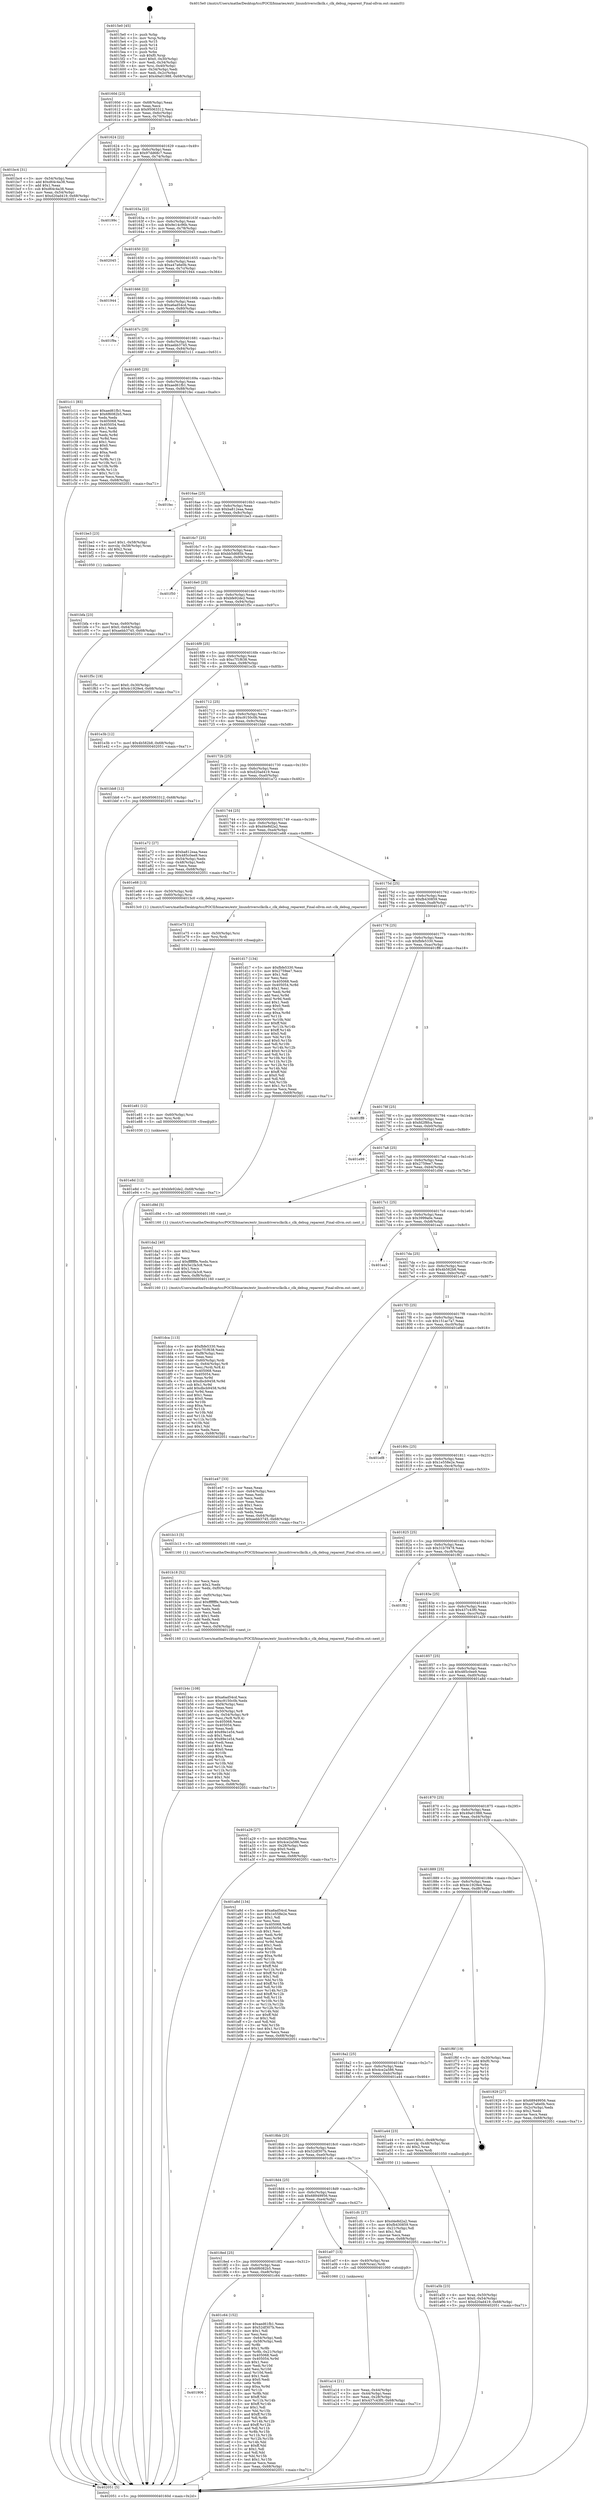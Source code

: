digraph "0x4015e0" {
  label = "0x4015e0 (/mnt/c/Users/mathe/Desktop/tcc/POCII/binaries/extr_linuxdriversclkclk.c_clk_debug_reparent_Final-ollvm.out::main(0))"
  labelloc = "t"
  node[shape=record]

  Entry [label="",width=0.3,height=0.3,shape=circle,fillcolor=black,style=filled]
  "0x40160d" [label="{
     0x40160d [23]\l
     | [instrs]\l
     &nbsp;&nbsp;0x40160d \<+3\>: mov -0x68(%rbp),%eax\l
     &nbsp;&nbsp;0x401610 \<+2\>: mov %eax,%ecx\l
     &nbsp;&nbsp;0x401612 \<+6\>: sub $0x95063312,%ecx\l
     &nbsp;&nbsp;0x401618 \<+3\>: mov %eax,-0x6c(%rbp)\l
     &nbsp;&nbsp;0x40161b \<+3\>: mov %ecx,-0x70(%rbp)\l
     &nbsp;&nbsp;0x40161e \<+6\>: je 0000000000401bc4 \<main+0x5e4\>\l
  }"]
  "0x401bc4" [label="{
     0x401bc4 [31]\l
     | [instrs]\l
     &nbsp;&nbsp;0x401bc4 \<+3\>: mov -0x54(%rbp),%eax\l
     &nbsp;&nbsp;0x401bc7 \<+5\>: add $0xd64c4a38,%eax\l
     &nbsp;&nbsp;0x401bcc \<+3\>: add $0x1,%eax\l
     &nbsp;&nbsp;0x401bcf \<+5\>: sub $0xd64c4a38,%eax\l
     &nbsp;&nbsp;0x401bd4 \<+3\>: mov %eax,-0x54(%rbp)\l
     &nbsp;&nbsp;0x401bd7 \<+7\>: movl $0xd20ad419,-0x68(%rbp)\l
     &nbsp;&nbsp;0x401bde \<+5\>: jmp 0000000000402051 \<main+0xa71\>\l
  }"]
  "0x401624" [label="{
     0x401624 [22]\l
     | [instrs]\l
     &nbsp;&nbsp;0x401624 \<+5\>: jmp 0000000000401629 \<main+0x49\>\l
     &nbsp;&nbsp;0x401629 \<+3\>: mov -0x6c(%rbp),%eax\l
     &nbsp;&nbsp;0x40162c \<+5\>: sub $0x97dd68c7,%eax\l
     &nbsp;&nbsp;0x401631 \<+3\>: mov %eax,-0x74(%rbp)\l
     &nbsp;&nbsp;0x401634 \<+6\>: je 000000000040199c \<main+0x3bc\>\l
  }"]
  Exit [label="",width=0.3,height=0.3,shape=circle,fillcolor=black,style=filled,peripheries=2]
  "0x40199c" [label="{
     0x40199c\l
  }", style=dashed]
  "0x40163a" [label="{
     0x40163a [22]\l
     | [instrs]\l
     &nbsp;&nbsp;0x40163a \<+5\>: jmp 000000000040163f \<main+0x5f\>\l
     &nbsp;&nbsp;0x40163f \<+3\>: mov -0x6c(%rbp),%eax\l
     &nbsp;&nbsp;0x401642 \<+5\>: sub $0x9e14c96b,%eax\l
     &nbsp;&nbsp;0x401647 \<+3\>: mov %eax,-0x78(%rbp)\l
     &nbsp;&nbsp;0x40164a \<+6\>: je 0000000000402045 \<main+0xa65\>\l
  }"]
  "0x401e8d" [label="{
     0x401e8d [12]\l
     | [instrs]\l
     &nbsp;&nbsp;0x401e8d \<+7\>: movl $0xbfe92de2,-0x68(%rbp)\l
     &nbsp;&nbsp;0x401e94 \<+5\>: jmp 0000000000402051 \<main+0xa71\>\l
  }"]
  "0x402045" [label="{
     0x402045\l
  }", style=dashed]
  "0x401650" [label="{
     0x401650 [22]\l
     | [instrs]\l
     &nbsp;&nbsp;0x401650 \<+5\>: jmp 0000000000401655 \<main+0x75\>\l
     &nbsp;&nbsp;0x401655 \<+3\>: mov -0x6c(%rbp),%eax\l
     &nbsp;&nbsp;0x401658 \<+5\>: sub $0xa47a6e0b,%eax\l
     &nbsp;&nbsp;0x40165d \<+3\>: mov %eax,-0x7c(%rbp)\l
     &nbsp;&nbsp;0x401660 \<+6\>: je 0000000000401944 \<main+0x364\>\l
  }"]
  "0x401e81" [label="{
     0x401e81 [12]\l
     | [instrs]\l
     &nbsp;&nbsp;0x401e81 \<+4\>: mov -0x60(%rbp),%rsi\l
     &nbsp;&nbsp;0x401e85 \<+3\>: mov %rsi,%rdi\l
     &nbsp;&nbsp;0x401e88 \<+5\>: call 0000000000401030 \<free@plt\>\l
     | [calls]\l
     &nbsp;&nbsp;0x401030 \{1\} (unknown)\l
  }"]
  "0x401944" [label="{
     0x401944\l
  }", style=dashed]
  "0x401666" [label="{
     0x401666 [22]\l
     | [instrs]\l
     &nbsp;&nbsp;0x401666 \<+5\>: jmp 000000000040166b \<main+0x8b\>\l
     &nbsp;&nbsp;0x40166b \<+3\>: mov -0x6c(%rbp),%eax\l
     &nbsp;&nbsp;0x40166e \<+5\>: sub $0xa6ad54cd,%eax\l
     &nbsp;&nbsp;0x401673 \<+3\>: mov %eax,-0x80(%rbp)\l
     &nbsp;&nbsp;0x401676 \<+6\>: je 0000000000401f9a \<main+0x9ba\>\l
  }"]
  "0x401e75" [label="{
     0x401e75 [12]\l
     | [instrs]\l
     &nbsp;&nbsp;0x401e75 \<+4\>: mov -0x50(%rbp),%rsi\l
     &nbsp;&nbsp;0x401e79 \<+3\>: mov %rsi,%rdi\l
     &nbsp;&nbsp;0x401e7c \<+5\>: call 0000000000401030 \<free@plt\>\l
     | [calls]\l
     &nbsp;&nbsp;0x401030 \{1\} (unknown)\l
  }"]
  "0x401f9a" [label="{
     0x401f9a\l
  }", style=dashed]
  "0x40167c" [label="{
     0x40167c [25]\l
     | [instrs]\l
     &nbsp;&nbsp;0x40167c \<+5\>: jmp 0000000000401681 \<main+0xa1\>\l
     &nbsp;&nbsp;0x401681 \<+3\>: mov -0x6c(%rbp),%eax\l
     &nbsp;&nbsp;0x401684 \<+5\>: sub $0xaebb3745,%eax\l
     &nbsp;&nbsp;0x401689 \<+6\>: mov %eax,-0x84(%rbp)\l
     &nbsp;&nbsp;0x40168f \<+6\>: je 0000000000401c11 \<main+0x631\>\l
  }"]
  "0x401dca" [label="{
     0x401dca [113]\l
     | [instrs]\l
     &nbsp;&nbsp;0x401dca \<+5\>: mov $0xfbfe5330,%ecx\l
     &nbsp;&nbsp;0x401dcf \<+5\>: mov $0xc7f1f638,%edx\l
     &nbsp;&nbsp;0x401dd4 \<+6\>: mov -0xf8(%rbp),%esi\l
     &nbsp;&nbsp;0x401dda \<+3\>: imul %eax,%esi\l
     &nbsp;&nbsp;0x401ddd \<+4\>: mov -0x60(%rbp),%rdi\l
     &nbsp;&nbsp;0x401de1 \<+4\>: movslq -0x64(%rbp),%r8\l
     &nbsp;&nbsp;0x401de5 \<+4\>: mov %esi,(%rdi,%r8,4)\l
     &nbsp;&nbsp;0x401de9 \<+7\>: mov 0x405068,%eax\l
     &nbsp;&nbsp;0x401df0 \<+7\>: mov 0x405054,%esi\l
     &nbsp;&nbsp;0x401df7 \<+3\>: mov %eax,%r9d\l
     &nbsp;&nbsp;0x401dfa \<+7\>: sub $0xdbcb9458,%r9d\l
     &nbsp;&nbsp;0x401e01 \<+4\>: sub $0x1,%r9d\l
     &nbsp;&nbsp;0x401e05 \<+7\>: add $0xdbcb9458,%r9d\l
     &nbsp;&nbsp;0x401e0c \<+4\>: imul %r9d,%eax\l
     &nbsp;&nbsp;0x401e10 \<+3\>: and $0x1,%eax\l
     &nbsp;&nbsp;0x401e13 \<+3\>: cmp $0x0,%eax\l
     &nbsp;&nbsp;0x401e16 \<+4\>: sete %r10b\l
     &nbsp;&nbsp;0x401e1a \<+3\>: cmp $0xa,%esi\l
     &nbsp;&nbsp;0x401e1d \<+4\>: setl %r11b\l
     &nbsp;&nbsp;0x401e21 \<+3\>: mov %r10b,%bl\l
     &nbsp;&nbsp;0x401e24 \<+3\>: and %r11b,%bl\l
     &nbsp;&nbsp;0x401e27 \<+3\>: xor %r11b,%r10b\l
     &nbsp;&nbsp;0x401e2a \<+3\>: or %r10b,%bl\l
     &nbsp;&nbsp;0x401e2d \<+3\>: test $0x1,%bl\l
     &nbsp;&nbsp;0x401e30 \<+3\>: cmovne %edx,%ecx\l
     &nbsp;&nbsp;0x401e33 \<+3\>: mov %ecx,-0x68(%rbp)\l
     &nbsp;&nbsp;0x401e36 \<+5\>: jmp 0000000000402051 \<main+0xa71\>\l
  }"]
  "0x401c11" [label="{
     0x401c11 [83]\l
     | [instrs]\l
     &nbsp;&nbsp;0x401c11 \<+5\>: mov $0xaed61fb1,%eax\l
     &nbsp;&nbsp;0x401c16 \<+5\>: mov $0x6f6082b5,%ecx\l
     &nbsp;&nbsp;0x401c1b \<+2\>: xor %edx,%edx\l
     &nbsp;&nbsp;0x401c1d \<+7\>: mov 0x405068,%esi\l
     &nbsp;&nbsp;0x401c24 \<+7\>: mov 0x405054,%edi\l
     &nbsp;&nbsp;0x401c2b \<+3\>: sub $0x1,%edx\l
     &nbsp;&nbsp;0x401c2e \<+3\>: mov %esi,%r8d\l
     &nbsp;&nbsp;0x401c31 \<+3\>: add %edx,%r8d\l
     &nbsp;&nbsp;0x401c34 \<+4\>: imul %r8d,%esi\l
     &nbsp;&nbsp;0x401c38 \<+3\>: and $0x1,%esi\l
     &nbsp;&nbsp;0x401c3b \<+3\>: cmp $0x0,%esi\l
     &nbsp;&nbsp;0x401c3e \<+4\>: sete %r9b\l
     &nbsp;&nbsp;0x401c42 \<+3\>: cmp $0xa,%edi\l
     &nbsp;&nbsp;0x401c45 \<+4\>: setl %r10b\l
     &nbsp;&nbsp;0x401c49 \<+3\>: mov %r9b,%r11b\l
     &nbsp;&nbsp;0x401c4c \<+3\>: and %r10b,%r11b\l
     &nbsp;&nbsp;0x401c4f \<+3\>: xor %r10b,%r9b\l
     &nbsp;&nbsp;0x401c52 \<+3\>: or %r9b,%r11b\l
     &nbsp;&nbsp;0x401c55 \<+4\>: test $0x1,%r11b\l
     &nbsp;&nbsp;0x401c59 \<+3\>: cmovne %ecx,%eax\l
     &nbsp;&nbsp;0x401c5c \<+3\>: mov %eax,-0x68(%rbp)\l
     &nbsp;&nbsp;0x401c5f \<+5\>: jmp 0000000000402051 \<main+0xa71\>\l
  }"]
  "0x401695" [label="{
     0x401695 [25]\l
     | [instrs]\l
     &nbsp;&nbsp;0x401695 \<+5\>: jmp 000000000040169a \<main+0xba\>\l
     &nbsp;&nbsp;0x40169a \<+3\>: mov -0x6c(%rbp),%eax\l
     &nbsp;&nbsp;0x40169d \<+5\>: sub $0xaed61fb1,%eax\l
     &nbsp;&nbsp;0x4016a2 \<+6\>: mov %eax,-0x88(%rbp)\l
     &nbsp;&nbsp;0x4016a8 \<+6\>: je 0000000000401fec \<main+0xa0c\>\l
  }"]
  "0x401da2" [label="{
     0x401da2 [40]\l
     | [instrs]\l
     &nbsp;&nbsp;0x401da2 \<+5\>: mov $0x2,%ecx\l
     &nbsp;&nbsp;0x401da7 \<+1\>: cltd\l
     &nbsp;&nbsp;0x401da8 \<+2\>: idiv %ecx\l
     &nbsp;&nbsp;0x401daa \<+6\>: imul $0xfffffffe,%edx,%ecx\l
     &nbsp;&nbsp;0x401db0 \<+6\>: add $0x5e1fa3c8,%ecx\l
     &nbsp;&nbsp;0x401db6 \<+3\>: add $0x1,%ecx\l
     &nbsp;&nbsp;0x401db9 \<+6\>: sub $0x5e1fa3c8,%ecx\l
     &nbsp;&nbsp;0x401dbf \<+6\>: mov %ecx,-0xf8(%rbp)\l
     &nbsp;&nbsp;0x401dc5 \<+5\>: call 0000000000401160 \<next_i\>\l
     | [calls]\l
     &nbsp;&nbsp;0x401160 \{1\} (/mnt/c/Users/mathe/Desktop/tcc/POCII/binaries/extr_linuxdriversclkclk.c_clk_debug_reparent_Final-ollvm.out::next_i)\l
  }"]
  "0x401fec" [label="{
     0x401fec\l
  }", style=dashed]
  "0x4016ae" [label="{
     0x4016ae [25]\l
     | [instrs]\l
     &nbsp;&nbsp;0x4016ae \<+5\>: jmp 00000000004016b3 \<main+0xd3\>\l
     &nbsp;&nbsp;0x4016b3 \<+3\>: mov -0x6c(%rbp),%eax\l
     &nbsp;&nbsp;0x4016b6 \<+5\>: sub $0xba812eaa,%eax\l
     &nbsp;&nbsp;0x4016bb \<+6\>: mov %eax,-0x8c(%rbp)\l
     &nbsp;&nbsp;0x4016c1 \<+6\>: je 0000000000401be3 \<main+0x603\>\l
  }"]
  "0x401906" [label="{
     0x401906\l
  }", style=dashed]
  "0x401be3" [label="{
     0x401be3 [23]\l
     | [instrs]\l
     &nbsp;&nbsp;0x401be3 \<+7\>: movl $0x1,-0x58(%rbp)\l
     &nbsp;&nbsp;0x401bea \<+4\>: movslq -0x58(%rbp),%rax\l
     &nbsp;&nbsp;0x401bee \<+4\>: shl $0x2,%rax\l
     &nbsp;&nbsp;0x401bf2 \<+3\>: mov %rax,%rdi\l
     &nbsp;&nbsp;0x401bf5 \<+5\>: call 0000000000401050 \<malloc@plt\>\l
     | [calls]\l
     &nbsp;&nbsp;0x401050 \{1\} (unknown)\l
  }"]
  "0x4016c7" [label="{
     0x4016c7 [25]\l
     | [instrs]\l
     &nbsp;&nbsp;0x4016c7 \<+5\>: jmp 00000000004016cc \<main+0xec\>\l
     &nbsp;&nbsp;0x4016cc \<+3\>: mov -0x6c(%rbp),%eax\l
     &nbsp;&nbsp;0x4016cf \<+5\>: sub $0xbb5d685b,%eax\l
     &nbsp;&nbsp;0x4016d4 \<+6\>: mov %eax,-0x90(%rbp)\l
     &nbsp;&nbsp;0x4016da \<+6\>: je 0000000000401f50 \<main+0x970\>\l
  }"]
  "0x401c64" [label="{
     0x401c64 [152]\l
     | [instrs]\l
     &nbsp;&nbsp;0x401c64 \<+5\>: mov $0xaed61fb1,%eax\l
     &nbsp;&nbsp;0x401c69 \<+5\>: mov $0x52df307b,%ecx\l
     &nbsp;&nbsp;0x401c6e \<+2\>: mov $0x1,%dl\l
     &nbsp;&nbsp;0x401c70 \<+2\>: xor %esi,%esi\l
     &nbsp;&nbsp;0x401c72 \<+3\>: mov -0x64(%rbp),%edi\l
     &nbsp;&nbsp;0x401c75 \<+3\>: cmp -0x58(%rbp),%edi\l
     &nbsp;&nbsp;0x401c78 \<+4\>: setl %r8b\l
     &nbsp;&nbsp;0x401c7c \<+4\>: and $0x1,%r8b\l
     &nbsp;&nbsp;0x401c80 \<+4\>: mov %r8b,-0x21(%rbp)\l
     &nbsp;&nbsp;0x401c84 \<+7\>: mov 0x405068,%edi\l
     &nbsp;&nbsp;0x401c8b \<+8\>: mov 0x405054,%r9d\l
     &nbsp;&nbsp;0x401c93 \<+3\>: sub $0x1,%esi\l
     &nbsp;&nbsp;0x401c96 \<+3\>: mov %edi,%r10d\l
     &nbsp;&nbsp;0x401c99 \<+3\>: add %esi,%r10d\l
     &nbsp;&nbsp;0x401c9c \<+4\>: imul %r10d,%edi\l
     &nbsp;&nbsp;0x401ca0 \<+3\>: and $0x1,%edi\l
     &nbsp;&nbsp;0x401ca3 \<+3\>: cmp $0x0,%edi\l
     &nbsp;&nbsp;0x401ca6 \<+4\>: sete %r8b\l
     &nbsp;&nbsp;0x401caa \<+4\>: cmp $0xa,%r9d\l
     &nbsp;&nbsp;0x401cae \<+4\>: setl %r11b\l
     &nbsp;&nbsp;0x401cb2 \<+3\>: mov %r8b,%bl\l
     &nbsp;&nbsp;0x401cb5 \<+3\>: xor $0xff,%bl\l
     &nbsp;&nbsp;0x401cb8 \<+3\>: mov %r11b,%r14b\l
     &nbsp;&nbsp;0x401cbb \<+4\>: xor $0xff,%r14b\l
     &nbsp;&nbsp;0x401cbf \<+3\>: xor $0x1,%dl\l
     &nbsp;&nbsp;0x401cc2 \<+3\>: mov %bl,%r15b\l
     &nbsp;&nbsp;0x401cc5 \<+4\>: and $0xff,%r15b\l
     &nbsp;&nbsp;0x401cc9 \<+3\>: and %dl,%r8b\l
     &nbsp;&nbsp;0x401ccc \<+3\>: mov %r14b,%r12b\l
     &nbsp;&nbsp;0x401ccf \<+4\>: and $0xff,%r12b\l
     &nbsp;&nbsp;0x401cd3 \<+3\>: and %dl,%r11b\l
     &nbsp;&nbsp;0x401cd6 \<+3\>: or %r8b,%r15b\l
     &nbsp;&nbsp;0x401cd9 \<+3\>: or %r11b,%r12b\l
     &nbsp;&nbsp;0x401cdc \<+3\>: xor %r12b,%r15b\l
     &nbsp;&nbsp;0x401cdf \<+3\>: or %r14b,%bl\l
     &nbsp;&nbsp;0x401ce2 \<+3\>: xor $0xff,%bl\l
     &nbsp;&nbsp;0x401ce5 \<+3\>: or $0x1,%dl\l
     &nbsp;&nbsp;0x401ce8 \<+2\>: and %dl,%bl\l
     &nbsp;&nbsp;0x401cea \<+3\>: or %bl,%r15b\l
     &nbsp;&nbsp;0x401ced \<+4\>: test $0x1,%r15b\l
     &nbsp;&nbsp;0x401cf1 \<+3\>: cmovne %ecx,%eax\l
     &nbsp;&nbsp;0x401cf4 \<+3\>: mov %eax,-0x68(%rbp)\l
     &nbsp;&nbsp;0x401cf7 \<+5\>: jmp 0000000000402051 \<main+0xa71\>\l
  }"]
  "0x401f50" [label="{
     0x401f50\l
  }", style=dashed]
  "0x4016e0" [label="{
     0x4016e0 [25]\l
     | [instrs]\l
     &nbsp;&nbsp;0x4016e0 \<+5\>: jmp 00000000004016e5 \<main+0x105\>\l
     &nbsp;&nbsp;0x4016e5 \<+3\>: mov -0x6c(%rbp),%eax\l
     &nbsp;&nbsp;0x4016e8 \<+5\>: sub $0xbfe92de2,%eax\l
     &nbsp;&nbsp;0x4016ed \<+6\>: mov %eax,-0x94(%rbp)\l
     &nbsp;&nbsp;0x4016f3 \<+6\>: je 0000000000401f5c \<main+0x97c\>\l
  }"]
  "0x401bfa" [label="{
     0x401bfa [23]\l
     | [instrs]\l
     &nbsp;&nbsp;0x401bfa \<+4\>: mov %rax,-0x60(%rbp)\l
     &nbsp;&nbsp;0x401bfe \<+7\>: movl $0x0,-0x64(%rbp)\l
     &nbsp;&nbsp;0x401c05 \<+7\>: movl $0xaebb3745,-0x68(%rbp)\l
     &nbsp;&nbsp;0x401c0c \<+5\>: jmp 0000000000402051 \<main+0xa71\>\l
  }"]
  "0x401f5c" [label="{
     0x401f5c [19]\l
     | [instrs]\l
     &nbsp;&nbsp;0x401f5c \<+7\>: movl $0x0,-0x30(%rbp)\l
     &nbsp;&nbsp;0x401f63 \<+7\>: movl $0x4c1929e4,-0x68(%rbp)\l
     &nbsp;&nbsp;0x401f6a \<+5\>: jmp 0000000000402051 \<main+0xa71\>\l
  }"]
  "0x4016f9" [label="{
     0x4016f9 [25]\l
     | [instrs]\l
     &nbsp;&nbsp;0x4016f9 \<+5\>: jmp 00000000004016fe \<main+0x11e\>\l
     &nbsp;&nbsp;0x4016fe \<+3\>: mov -0x6c(%rbp),%eax\l
     &nbsp;&nbsp;0x401701 \<+5\>: sub $0xc7f1f638,%eax\l
     &nbsp;&nbsp;0x401706 \<+6\>: mov %eax,-0x98(%rbp)\l
     &nbsp;&nbsp;0x40170c \<+6\>: je 0000000000401e3b \<main+0x85b\>\l
  }"]
  "0x401b4c" [label="{
     0x401b4c [108]\l
     | [instrs]\l
     &nbsp;&nbsp;0x401b4c \<+5\>: mov $0xa6ad54cd,%ecx\l
     &nbsp;&nbsp;0x401b51 \<+5\>: mov $0xc9150c0b,%edx\l
     &nbsp;&nbsp;0x401b56 \<+6\>: mov -0xf4(%rbp),%esi\l
     &nbsp;&nbsp;0x401b5c \<+3\>: imul %eax,%esi\l
     &nbsp;&nbsp;0x401b5f \<+4\>: mov -0x50(%rbp),%r8\l
     &nbsp;&nbsp;0x401b63 \<+4\>: movslq -0x54(%rbp),%r9\l
     &nbsp;&nbsp;0x401b67 \<+4\>: mov %esi,(%r8,%r9,4)\l
     &nbsp;&nbsp;0x401b6b \<+7\>: mov 0x405068,%eax\l
     &nbsp;&nbsp;0x401b72 \<+7\>: mov 0x405054,%esi\l
     &nbsp;&nbsp;0x401b79 \<+2\>: mov %eax,%edi\l
     &nbsp;&nbsp;0x401b7b \<+6\>: add $0x89e1e54,%edi\l
     &nbsp;&nbsp;0x401b81 \<+3\>: sub $0x1,%edi\l
     &nbsp;&nbsp;0x401b84 \<+6\>: sub $0x89e1e54,%edi\l
     &nbsp;&nbsp;0x401b8a \<+3\>: imul %edi,%eax\l
     &nbsp;&nbsp;0x401b8d \<+3\>: and $0x1,%eax\l
     &nbsp;&nbsp;0x401b90 \<+3\>: cmp $0x0,%eax\l
     &nbsp;&nbsp;0x401b93 \<+4\>: sete %r10b\l
     &nbsp;&nbsp;0x401b97 \<+3\>: cmp $0xa,%esi\l
     &nbsp;&nbsp;0x401b9a \<+4\>: setl %r11b\l
     &nbsp;&nbsp;0x401b9e \<+3\>: mov %r10b,%bl\l
     &nbsp;&nbsp;0x401ba1 \<+3\>: and %r11b,%bl\l
     &nbsp;&nbsp;0x401ba4 \<+3\>: xor %r11b,%r10b\l
     &nbsp;&nbsp;0x401ba7 \<+3\>: or %r10b,%bl\l
     &nbsp;&nbsp;0x401baa \<+3\>: test $0x1,%bl\l
     &nbsp;&nbsp;0x401bad \<+3\>: cmovne %edx,%ecx\l
     &nbsp;&nbsp;0x401bb0 \<+3\>: mov %ecx,-0x68(%rbp)\l
     &nbsp;&nbsp;0x401bb3 \<+5\>: jmp 0000000000402051 \<main+0xa71\>\l
  }"]
  "0x401e3b" [label="{
     0x401e3b [12]\l
     | [instrs]\l
     &nbsp;&nbsp;0x401e3b \<+7\>: movl $0x4b582b8,-0x68(%rbp)\l
     &nbsp;&nbsp;0x401e42 \<+5\>: jmp 0000000000402051 \<main+0xa71\>\l
  }"]
  "0x401712" [label="{
     0x401712 [25]\l
     | [instrs]\l
     &nbsp;&nbsp;0x401712 \<+5\>: jmp 0000000000401717 \<main+0x137\>\l
     &nbsp;&nbsp;0x401717 \<+3\>: mov -0x6c(%rbp),%eax\l
     &nbsp;&nbsp;0x40171a \<+5\>: sub $0xc9150c0b,%eax\l
     &nbsp;&nbsp;0x40171f \<+6\>: mov %eax,-0x9c(%rbp)\l
     &nbsp;&nbsp;0x401725 \<+6\>: je 0000000000401bb8 \<main+0x5d8\>\l
  }"]
  "0x401b18" [label="{
     0x401b18 [52]\l
     | [instrs]\l
     &nbsp;&nbsp;0x401b18 \<+2\>: xor %ecx,%ecx\l
     &nbsp;&nbsp;0x401b1a \<+5\>: mov $0x2,%edx\l
     &nbsp;&nbsp;0x401b1f \<+6\>: mov %edx,-0xf0(%rbp)\l
     &nbsp;&nbsp;0x401b25 \<+1\>: cltd\l
     &nbsp;&nbsp;0x401b26 \<+6\>: mov -0xf0(%rbp),%esi\l
     &nbsp;&nbsp;0x401b2c \<+2\>: idiv %esi\l
     &nbsp;&nbsp;0x401b2e \<+6\>: imul $0xfffffffe,%edx,%edx\l
     &nbsp;&nbsp;0x401b34 \<+2\>: mov %ecx,%edi\l
     &nbsp;&nbsp;0x401b36 \<+2\>: sub %edx,%edi\l
     &nbsp;&nbsp;0x401b38 \<+2\>: mov %ecx,%edx\l
     &nbsp;&nbsp;0x401b3a \<+3\>: sub $0x1,%edx\l
     &nbsp;&nbsp;0x401b3d \<+2\>: add %edx,%edi\l
     &nbsp;&nbsp;0x401b3f \<+2\>: sub %edi,%ecx\l
     &nbsp;&nbsp;0x401b41 \<+6\>: mov %ecx,-0xf4(%rbp)\l
     &nbsp;&nbsp;0x401b47 \<+5\>: call 0000000000401160 \<next_i\>\l
     | [calls]\l
     &nbsp;&nbsp;0x401160 \{1\} (/mnt/c/Users/mathe/Desktop/tcc/POCII/binaries/extr_linuxdriversclkclk.c_clk_debug_reparent_Final-ollvm.out::next_i)\l
  }"]
  "0x401bb8" [label="{
     0x401bb8 [12]\l
     | [instrs]\l
     &nbsp;&nbsp;0x401bb8 \<+7\>: movl $0x95063312,-0x68(%rbp)\l
     &nbsp;&nbsp;0x401bbf \<+5\>: jmp 0000000000402051 \<main+0xa71\>\l
  }"]
  "0x40172b" [label="{
     0x40172b [25]\l
     | [instrs]\l
     &nbsp;&nbsp;0x40172b \<+5\>: jmp 0000000000401730 \<main+0x150\>\l
     &nbsp;&nbsp;0x401730 \<+3\>: mov -0x6c(%rbp),%eax\l
     &nbsp;&nbsp;0x401733 \<+5\>: sub $0xd20ad419,%eax\l
     &nbsp;&nbsp;0x401738 \<+6\>: mov %eax,-0xa0(%rbp)\l
     &nbsp;&nbsp;0x40173e \<+6\>: je 0000000000401a72 \<main+0x492\>\l
  }"]
  "0x401a5b" [label="{
     0x401a5b [23]\l
     | [instrs]\l
     &nbsp;&nbsp;0x401a5b \<+4\>: mov %rax,-0x50(%rbp)\l
     &nbsp;&nbsp;0x401a5f \<+7\>: movl $0x0,-0x54(%rbp)\l
     &nbsp;&nbsp;0x401a66 \<+7\>: movl $0xd20ad419,-0x68(%rbp)\l
     &nbsp;&nbsp;0x401a6d \<+5\>: jmp 0000000000402051 \<main+0xa71\>\l
  }"]
  "0x401a72" [label="{
     0x401a72 [27]\l
     | [instrs]\l
     &nbsp;&nbsp;0x401a72 \<+5\>: mov $0xba812eaa,%eax\l
     &nbsp;&nbsp;0x401a77 \<+5\>: mov $0x485c0ee9,%ecx\l
     &nbsp;&nbsp;0x401a7c \<+3\>: mov -0x54(%rbp),%edx\l
     &nbsp;&nbsp;0x401a7f \<+3\>: cmp -0x48(%rbp),%edx\l
     &nbsp;&nbsp;0x401a82 \<+3\>: cmovl %ecx,%eax\l
     &nbsp;&nbsp;0x401a85 \<+3\>: mov %eax,-0x68(%rbp)\l
     &nbsp;&nbsp;0x401a88 \<+5\>: jmp 0000000000402051 \<main+0xa71\>\l
  }"]
  "0x401744" [label="{
     0x401744 [25]\l
     | [instrs]\l
     &nbsp;&nbsp;0x401744 \<+5\>: jmp 0000000000401749 \<main+0x169\>\l
     &nbsp;&nbsp;0x401749 \<+3\>: mov -0x6c(%rbp),%eax\l
     &nbsp;&nbsp;0x40174c \<+5\>: sub $0xd4e8d2a2,%eax\l
     &nbsp;&nbsp;0x401751 \<+6\>: mov %eax,-0xa4(%rbp)\l
     &nbsp;&nbsp;0x401757 \<+6\>: je 0000000000401e68 \<main+0x888\>\l
  }"]
  "0x401a14" [label="{
     0x401a14 [21]\l
     | [instrs]\l
     &nbsp;&nbsp;0x401a14 \<+3\>: mov %eax,-0x44(%rbp)\l
     &nbsp;&nbsp;0x401a17 \<+3\>: mov -0x44(%rbp),%eax\l
     &nbsp;&nbsp;0x401a1a \<+3\>: mov %eax,-0x28(%rbp)\l
     &nbsp;&nbsp;0x401a1d \<+7\>: movl $0x437c43f0,-0x68(%rbp)\l
     &nbsp;&nbsp;0x401a24 \<+5\>: jmp 0000000000402051 \<main+0xa71\>\l
  }"]
  "0x401e68" [label="{
     0x401e68 [13]\l
     | [instrs]\l
     &nbsp;&nbsp;0x401e68 \<+4\>: mov -0x50(%rbp),%rdi\l
     &nbsp;&nbsp;0x401e6c \<+4\>: mov -0x60(%rbp),%rsi\l
     &nbsp;&nbsp;0x401e70 \<+5\>: call 00000000004013c0 \<clk_debug_reparent\>\l
     | [calls]\l
     &nbsp;&nbsp;0x4013c0 \{1\} (/mnt/c/Users/mathe/Desktop/tcc/POCII/binaries/extr_linuxdriversclkclk.c_clk_debug_reparent_Final-ollvm.out::clk_debug_reparent)\l
  }"]
  "0x40175d" [label="{
     0x40175d [25]\l
     | [instrs]\l
     &nbsp;&nbsp;0x40175d \<+5\>: jmp 0000000000401762 \<main+0x182\>\l
     &nbsp;&nbsp;0x401762 \<+3\>: mov -0x6c(%rbp),%eax\l
     &nbsp;&nbsp;0x401765 \<+5\>: sub $0xfb430859,%eax\l
     &nbsp;&nbsp;0x40176a \<+6\>: mov %eax,-0xa8(%rbp)\l
     &nbsp;&nbsp;0x401770 \<+6\>: je 0000000000401d17 \<main+0x737\>\l
  }"]
  "0x4018ed" [label="{
     0x4018ed [25]\l
     | [instrs]\l
     &nbsp;&nbsp;0x4018ed \<+5\>: jmp 00000000004018f2 \<main+0x312\>\l
     &nbsp;&nbsp;0x4018f2 \<+3\>: mov -0x6c(%rbp),%eax\l
     &nbsp;&nbsp;0x4018f5 \<+5\>: sub $0x6f6082b5,%eax\l
     &nbsp;&nbsp;0x4018fa \<+6\>: mov %eax,-0xe8(%rbp)\l
     &nbsp;&nbsp;0x401900 \<+6\>: je 0000000000401c64 \<main+0x684\>\l
  }"]
  "0x401d17" [label="{
     0x401d17 [134]\l
     | [instrs]\l
     &nbsp;&nbsp;0x401d17 \<+5\>: mov $0xfbfe5330,%eax\l
     &nbsp;&nbsp;0x401d1c \<+5\>: mov $0x2759ee7,%ecx\l
     &nbsp;&nbsp;0x401d21 \<+2\>: mov $0x1,%dl\l
     &nbsp;&nbsp;0x401d23 \<+2\>: xor %esi,%esi\l
     &nbsp;&nbsp;0x401d25 \<+7\>: mov 0x405068,%edi\l
     &nbsp;&nbsp;0x401d2c \<+8\>: mov 0x405054,%r8d\l
     &nbsp;&nbsp;0x401d34 \<+3\>: sub $0x1,%esi\l
     &nbsp;&nbsp;0x401d37 \<+3\>: mov %edi,%r9d\l
     &nbsp;&nbsp;0x401d3a \<+3\>: add %esi,%r9d\l
     &nbsp;&nbsp;0x401d3d \<+4\>: imul %r9d,%edi\l
     &nbsp;&nbsp;0x401d41 \<+3\>: and $0x1,%edi\l
     &nbsp;&nbsp;0x401d44 \<+3\>: cmp $0x0,%edi\l
     &nbsp;&nbsp;0x401d47 \<+4\>: sete %r10b\l
     &nbsp;&nbsp;0x401d4b \<+4\>: cmp $0xa,%r8d\l
     &nbsp;&nbsp;0x401d4f \<+4\>: setl %r11b\l
     &nbsp;&nbsp;0x401d53 \<+3\>: mov %r10b,%bl\l
     &nbsp;&nbsp;0x401d56 \<+3\>: xor $0xff,%bl\l
     &nbsp;&nbsp;0x401d59 \<+3\>: mov %r11b,%r14b\l
     &nbsp;&nbsp;0x401d5c \<+4\>: xor $0xff,%r14b\l
     &nbsp;&nbsp;0x401d60 \<+3\>: xor $0x0,%dl\l
     &nbsp;&nbsp;0x401d63 \<+3\>: mov %bl,%r15b\l
     &nbsp;&nbsp;0x401d66 \<+4\>: and $0x0,%r15b\l
     &nbsp;&nbsp;0x401d6a \<+3\>: and %dl,%r10b\l
     &nbsp;&nbsp;0x401d6d \<+3\>: mov %r14b,%r12b\l
     &nbsp;&nbsp;0x401d70 \<+4\>: and $0x0,%r12b\l
     &nbsp;&nbsp;0x401d74 \<+3\>: and %dl,%r11b\l
     &nbsp;&nbsp;0x401d77 \<+3\>: or %r10b,%r15b\l
     &nbsp;&nbsp;0x401d7a \<+3\>: or %r11b,%r12b\l
     &nbsp;&nbsp;0x401d7d \<+3\>: xor %r12b,%r15b\l
     &nbsp;&nbsp;0x401d80 \<+3\>: or %r14b,%bl\l
     &nbsp;&nbsp;0x401d83 \<+3\>: xor $0xff,%bl\l
     &nbsp;&nbsp;0x401d86 \<+3\>: or $0x0,%dl\l
     &nbsp;&nbsp;0x401d89 \<+2\>: and %dl,%bl\l
     &nbsp;&nbsp;0x401d8b \<+3\>: or %bl,%r15b\l
     &nbsp;&nbsp;0x401d8e \<+4\>: test $0x1,%r15b\l
     &nbsp;&nbsp;0x401d92 \<+3\>: cmovne %ecx,%eax\l
     &nbsp;&nbsp;0x401d95 \<+3\>: mov %eax,-0x68(%rbp)\l
     &nbsp;&nbsp;0x401d98 \<+5\>: jmp 0000000000402051 \<main+0xa71\>\l
  }"]
  "0x401776" [label="{
     0x401776 [25]\l
     | [instrs]\l
     &nbsp;&nbsp;0x401776 \<+5\>: jmp 000000000040177b \<main+0x19b\>\l
     &nbsp;&nbsp;0x40177b \<+3\>: mov -0x6c(%rbp),%eax\l
     &nbsp;&nbsp;0x40177e \<+5\>: sub $0xfbfe5330,%eax\l
     &nbsp;&nbsp;0x401783 \<+6\>: mov %eax,-0xac(%rbp)\l
     &nbsp;&nbsp;0x401789 \<+6\>: je 0000000000401ff8 \<main+0xa18\>\l
  }"]
  "0x401a07" [label="{
     0x401a07 [13]\l
     | [instrs]\l
     &nbsp;&nbsp;0x401a07 \<+4\>: mov -0x40(%rbp),%rax\l
     &nbsp;&nbsp;0x401a0b \<+4\>: mov 0x8(%rax),%rdi\l
     &nbsp;&nbsp;0x401a0f \<+5\>: call 0000000000401060 \<atoi@plt\>\l
     | [calls]\l
     &nbsp;&nbsp;0x401060 \{1\} (unknown)\l
  }"]
  "0x401ff8" [label="{
     0x401ff8\l
  }", style=dashed]
  "0x40178f" [label="{
     0x40178f [25]\l
     | [instrs]\l
     &nbsp;&nbsp;0x40178f \<+5\>: jmp 0000000000401794 \<main+0x1b4\>\l
     &nbsp;&nbsp;0x401794 \<+3\>: mov -0x6c(%rbp),%eax\l
     &nbsp;&nbsp;0x401797 \<+5\>: sub $0xfd2f8fca,%eax\l
     &nbsp;&nbsp;0x40179c \<+6\>: mov %eax,-0xb0(%rbp)\l
     &nbsp;&nbsp;0x4017a2 \<+6\>: je 0000000000401e99 \<main+0x8b9\>\l
  }"]
  "0x4018d4" [label="{
     0x4018d4 [25]\l
     | [instrs]\l
     &nbsp;&nbsp;0x4018d4 \<+5\>: jmp 00000000004018d9 \<main+0x2f9\>\l
     &nbsp;&nbsp;0x4018d9 \<+3\>: mov -0x6c(%rbp),%eax\l
     &nbsp;&nbsp;0x4018dc \<+5\>: sub $0x68949956,%eax\l
     &nbsp;&nbsp;0x4018e1 \<+6\>: mov %eax,-0xe4(%rbp)\l
     &nbsp;&nbsp;0x4018e7 \<+6\>: je 0000000000401a07 \<main+0x427\>\l
  }"]
  "0x401e99" [label="{
     0x401e99\l
  }", style=dashed]
  "0x4017a8" [label="{
     0x4017a8 [25]\l
     | [instrs]\l
     &nbsp;&nbsp;0x4017a8 \<+5\>: jmp 00000000004017ad \<main+0x1cd\>\l
     &nbsp;&nbsp;0x4017ad \<+3\>: mov -0x6c(%rbp),%eax\l
     &nbsp;&nbsp;0x4017b0 \<+5\>: sub $0x2759ee7,%eax\l
     &nbsp;&nbsp;0x4017b5 \<+6\>: mov %eax,-0xb4(%rbp)\l
     &nbsp;&nbsp;0x4017bb \<+6\>: je 0000000000401d9d \<main+0x7bd\>\l
  }"]
  "0x401cfc" [label="{
     0x401cfc [27]\l
     | [instrs]\l
     &nbsp;&nbsp;0x401cfc \<+5\>: mov $0xd4e8d2a2,%eax\l
     &nbsp;&nbsp;0x401d01 \<+5\>: mov $0xfb430859,%ecx\l
     &nbsp;&nbsp;0x401d06 \<+3\>: mov -0x21(%rbp),%dl\l
     &nbsp;&nbsp;0x401d09 \<+3\>: test $0x1,%dl\l
     &nbsp;&nbsp;0x401d0c \<+3\>: cmovne %ecx,%eax\l
     &nbsp;&nbsp;0x401d0f \<+3\>: mov %eax,-0x68(%rbp)\l
     &nbsp;&nbsp;0x401d12 \<+5\>: jmp 0000000000402051 \<main+0xa71\>\l
  }"]
  "0x401d9d" [label="{
     0x401d9d [5]\l
     | [instrs]\l
     &nbsp;&nbsp;0x401d9d \<+5\>: call 0000000000401160 \<next_i\>\l
     | [calls]\l
     &nbsp;&nbsp;0x401160 \{1\} (/mnt/c/Users/mathe/Desktop/tcc/POCII/binaries/extr_linuxdriversclkclk.c_clk_debug_reparent_Final-ollvm.out::next_i)\l
  }"]
  "0x4017c1" [label="{
     0x4017c1 [25]\l
     | [instrs]\l
     &nbsp;&nbsp;0x4017c1 \<+5\>: jmp 00000000004017c6 \<main+0x1e6\>\l
     &nbsp;&nbsp;0x4017c6 \<+3\>: mov -0x6c(%rbp),%eax\l
     &nbsp;&nbsp;0x4017c9 \<+5\>: sub $0x3999a0e,%eax\l
     &nbsp;&nbsp;0x4017ce \<+6\>: mov %eax,-0xb8(%rbp)\l
     &nbsp;&nbsp;0x4017d4 \<+6\>: je 0000000000401ea5 \<main+0x8c5\>\l
  }"]
  "0x4018bb" [label="{
     0x4018bb [25]\l
     | [instrs]\l
     &nbsp;&nbsp;0x4018bb \<+5\>: jmp 00000000004018c0 \<main+0x2e0\>\l
     &nbsp;&nbsp;0x4018c0 \<+3\>: mov -0x6c(%rbp),%eax\l
     &nbsp;&nbsp;0x4018c3 \<+5\>: sub $0x52df307b,%eax\l
     &nbsp;&nbsp;0x4018c8 \<+6\>: mov %eax,-0xe0(%rbp)\l
     &nbsp;&nbsp;0x4018ce \<+6\>: je 0000000000401cfc \<main+0x71c\>\l
  }"]
  "0x401ea5" [label="{
     0x401ea5\l
  }", style=dashed]
  "0x4017da" [label="{
     0x4017da [25]\l
     | [instrs]\l
     &nbsp;&nbsp;0x4017da \<+5\>: jmp 00000000004017df \<main+0x1ff\>\l
     &nbsp;&nbsp;0x4017df \<+3\>: mov -0x6c(%rbp),%eax\l
     &nbsp;&nbsp;0x4017e2 \<+5\>: sub $0x4b582b8,%eax\l
     &nbsp;&nbsp;0x4017e7 \<+6\>: mov %eax,-0xbc(%rbp)\l
     &nbsp;&nbsp;0x4017ed \<+6\>: je 0000000000401e47 \<main+0x867\>\l
  }"]
  "0x401a44" [label="{
     0x401a44 [23]\l
     | [instrs]\l
     &nbsp;&nbsp;0x401a44 \<+7\>: movl $0x1,-0x48(%rbp)\l
     &nbsp;&nbsp;0x401a4b \<+4\>: movslq -0x48(%rbp),%rax\l
     &nbsp;&nbsp;0x401a4f \<+4\>: shl $0x2,%rax\l
     &nbsp;&nbsp;0x401a53 \<+3\>: mov %rax,%rdi\l
     &nbsp;&nbsp;0x401a56 \<+5\>: call 0000000000401050 \<malloc@plt\>\l
     | [calls]\l
     &nbsp;&nbsp;0x401050 \{1\} (unknown)\l
  }"]
  "0x401e47" [label="{
     0x401e47 [33]\l
     | [instrs]\l
     &nbsp;&nbsp;0x401e47 \<+2\>: xor %eax,%eax\l
     &nbsp;&nbsp;0x401e49 \<+3\>: mov -0x64(%rbp),%ecx\l
     &nbsp;&nbsp;0x401e4c \<+2\>: mov %eax,%edx\l
     &nbsp;&nbsp;0x401e4e \<+2\>: sub %ecx,%edx\l
     &nbsp;&nbsp;0x401e50 \<+2\>: mov %eax,%ecx\l
     &nbsp;&nbsp;0x401e52 \<+3\>: sub $0x1,%ecx\l
     &nbsp;&nbsp;0x401e55 \<+2\>: add %ecx,%edx\l
     &nbsp;&nbsp;0x401e57 \<+2\>: sub %edx,%eax\l
     &nbsp;&nbsp;0x401e59 \<+3\>: mov %eax,-0x64(%rbp)\l
     &nbsp;&nbsp;0x401e5c \<+7\>: movl $0xaebb3745,-0x68(%rbp)\l
     &nbsp;&nbsp;0x401e63 \<+5\>: jmp 0000000000402051 \<main+0xa71\>\l
  }"]
  "0x4017f3" [label="{
     0x4017f3 [25]\l
     | [instrs]\l
     &nbsp;&nbsp;0x4017f3 \<+5\>: jmp 00000000004017f8 \<main+0x218\>\l
     &nbsp;&nbsp;0x4017f8 \<+3\>: mov -0x6c(%rbp),%eax\l
     &nbsp;&nbsp;0x4017fb \<+5\>: sub $0x151ac7a7,%eax\l
     &nbsp;&nbsp;0x401800 \<+6\>: mov %eax,-0xc0(%rbp)\l
     &nbsp;&nbsp;0x401806 \<+6\>: je 0000000000401ef8 \<main+0x918\>\l
  }"]
  "0x4018a2" [label="{
     0x4018a2 [25]\l
     | [instrs]\l
     &nbsp;&nbsp;0x4018a2 \<+5\>: jmp 00000000004018a7 \<main+0x2c7\>\l
     &nbsp;&nbsp;0x4018a7 \<+3\>: mov -0x6c(%rbp),%eax\l
     &nbsp;&nbsp;0x4018aa \<+5\>: sub $0x4ce2a586,%eax\l
     &nbsp;&nbsp;0x4018af \<+6\>: mov %eax,-0xdc(%rbp)\l
     &nbsp;&nbsp;0x4018b5 \<+6\>: je 0000000000401a44 \<main+0x464\>\l
  }"]
  "0x401ef8" [label="{
     0x401ef8\l
  }", style=dashed]
  "0x40180c" [label="{
     0x40180c [25]\l
     | [instrs]\l
     &nbsp;&nbsp;0x40180c \<+5\>: jmp 0000000000401811 \<main+0x231\>\l
     &nbsp;&nbsp;0x401811 \<+3\>: mov -0x6c(%rbp),%eax\l
     &nbsp;&nbsp;0x401814 \<+5\>: sub $0x1e558e2e,%eax\l
     &nbsp;&nbsp;0x401819 \<+6\>: mov %eax,-0xc4(%rbp)\l
     &nbsp;&nbsp;0x40181f \<+6\>: je 0000000000401b13 \<main+0x533\>\l
  }"]
  "0x401f6f" [label="{
     0x401f6f [19]\l
     | [instrs]\l
     &nbsp;&nbsp;0x401f6f \<+3\>: mov -0x30(%rbp),%eax\l
     &nbsp;&nbsp;0x401f72 \<+7\>: add $0xf0,%rsp\l
     &nbsp;&nbsp;0x401f79 \<+1\>: pop %rbx\l
     &nbsp;&nbsp;0x401f7a \<+2\>: pop %r12\l
     &nbsp;&nbsp;0x401f7c \<+2\>: pop %r14\l
     &nbsp;&nbsp;0x401f7e \<+2\>: pop %r15\l
     &nbsp;&nbsp;0x401f80 \<+1\>: pop %rbp\l
     &nbsp;&nbsp;0x401f81 \<+1\>: ret\l
  }"]
  "0x401b13" [label="{
     0x401b13 [5]\l
     | [instrs]\l
     &nbsp;&nbsp;0x401b13 \<+5\>: call 0000000000401160 \<next_i\>\l
     | [calls]\l
     &nbsp;&nbsp;0x401160 \{1\} (/mnt/c/Users/mathe/Desktop/tcc/POCII/binaries/extr_linuxdriversclkclk.c_clk_debug_reparent_Final-ollvm.out::next_i)\l
  }"]
  "0x401825" [label="{
     0x401825 [25]\l
     | [instrs]\l
     &nbsp;&nbsp;0x401825 \<+5\>: jmp 000000000040182a \<main+0x24a\>\l
     &nbsp;&nbsp;0x40182a \<+3\>: mov -0x6c(%rbp),%eax\l
     &nbsp;&nbsp;0x40182d \<+5\>: sub $0x31b7f478,%eax\l
     &nbsp;&nbsp;0x401832 \<+6\>: mov %eax,-0xc8(%rbp)\l
     &nbsp;&nbsp;0x401838 \<+6\>: je 0000000000401f82 \<main+0x9a2\>\l
  }"]
  "0x4015e0" [label="{
     0x4015e0 [45]\l
     | [instrs]\l
     &nbsp;&nbsp;0x4015e0 \<+1\>: push %rbp\l
     &nbsp;&nbsp;0x4015e1 \<+3\>: mov %rsp,%rbp\l
     &nbsp;&nbsp;0x4015e4 \<+2\>: push %r15\l
     &nbsp;&nbsp;0x4015e6 \<+2\>: push %r14\l
     &nbsp;&nbsp;0x4015e8 \<+2\>: push %r12\l
     &nbsp;&nbsp;0x4015ea \<+1\>: push %rbx\l
     &nbsp;&nbsp;0x4015eb \<+7\>: sub $0xf0,%rsp\l
     &nbsp;&nbsp;0x4015f2 \<+7\>: movl $0x0,-0x30(%rbp)\l
     &nbsp;&nbsp;0x4015f9 \<+3\>: mov %edi,-0x34(%rbp)\l
     &nbsp;&nbsp;0x4015fc \<+4\>: mov %rsi,-0x40(%rbp)\l
     &nbsp;&nbsp;0x401600 \<+3\>: mov -0x34(%rbp),%edi\l
     &nbsp;&nbsp;0x401603 \<+3\>: mov %edi,-0x2c(%rbp)\l
     &nbsp;&nbsp;0x401606 \<+7\>: movl $0x49a01988,-0x68(%rbp)\l
  }"]
  "0x401f82" [label="{
     0x401f82\l
  }", style=dashed]
  "0x40183e" [label="{
     0x40183e [25]\l
     | [instrs]\l
     &nbsp;&nbsp;0x40183e \<+5\>: jmp 0000000000401843 \<main+0x263\>\l
     &nbsp;&nbsp;0x401843 \<+3\>: mov -0x6c(%rbp),%eax\l
     &nbsp;&nbsp;0x401846 \<+5\>: sub $0x437c43f0,%eax\l
     &nbsp;&nbsp;0x40184b \<+6\>: mov %eax,-0xcc(%rbp)\l
     &nbsp;&nbsp;0x401851 \<+6\>: je 0000000000401a29 \<main+0x449\>\l
  }"]
  "0x402051" [label="{
     0x402051 [5]\l
     | [instrs]\l
     &nbsp;&nbsp;0x402051 \<+5\>: jmp 000000000040160d \<main+0x2d\>\l
  }"]
  "0x401a29" [label="{
     0x401a29 [27]\l
     | [instrs]\l
     &nbsp;&nbsp;0x401a29 \<+5\>: mov $0xfd2f8fca,%eax\l
     &nbsp;&nbsp;0x401a2e \<+5\>: mov $0x4ce2a586,%ecx\l
     &nbsp;&nbsp;0x401a33 \<+3\>: mov -0x28(%rbp),%edx\l
     &nbsp;&nbsp;0x401a36 \<+3\>: cmp $0x0,%edx\l
     &nbsp;&nbsp;0x401a39 \<+3\>: cmove %ecx,%eax\l
     &nbsp;&nbsp;0x401a3c \<+3\>: mov %eax,-0x68(%rbp)\l
     &nbsp;&nbsp;0x401a3f \<+5\>: jmp 0000000000402051 \<main+0xa71\>\l
  }"]
  "0x401857" [label="{
     0x401857 [25]\l
     | [instrs]\l
     &nbsp;&nbsp;0x401857 \<+5\>: jmp 000000000040185c \<main+0x27c\>\l
     &nbsp;&nbsp;0x40185c \<+3\>: mov -0x6c(%rbp),%eax\l
     &nbsp;&nbsp;0x40185f \<+5\>: sub $0x485c0ee9,%eax\l
     &nbsp;&nbsp;0x401864 \<+6\>: mov %eax,-0xd0(%rbp)\l
     &nbsp;&nbsp;0x40186a \<+6\>: je 0000000000401a8d \<main+0x4ad\>\l
  }"]
  "0x401889" [label="{
     0x401889 [25]\l
     | [instrs]\l
     &nbsp;&nbsp;0x401889 \<+5\>: jmp 000000000040188e \<main+0x2ae\>\l
     &nbsp;&nbsp;0x40188e \<+3\>: mov -0x6c(%rbp),%eax\l
     &nbsp;&nbsp;0x401891 \<+5\>: sub $0x4c1929e4,%eax\l
     &nbsp;&nbsp;0x401896 \<+6\>: mov %eax,-0xd8(%rbp)\l
     &nbsp;&nbsp;0x40189c \<+6\>: je 0000000000401f6f \<main+0x98f\>\l
  }"]
  "0x401a8d" [label="{
     0x401a8d [134]\l
     | [instrs]\l
     &nbsp;&nbsp;0x401a8d \<+5\>: mov $0xa6ad54cd,%eax\l
     &nbsp;&nbsp;0x401a92 \<+5\>: mov $0x1e558e2e,%ecx\l
     &nbsp;&nbsp;0x401a97 \<+2\>: mov $0x1,%dl\l
     &nbsp;&nbsp;0x401a99 \<+2\>: xor %esi,%esi\l
     &nbsp;&nbsp;0x401a9b \<+7\>: mov 0x405068,%edi\l
     &nbsp;&nbsp;0x401aa2 \<+8\>: mov 0x405054,%r8d\l
     &nbsp;&nbsp;0x401aaa \<+3\>: sub $0x1,%esi\l
     &nbsp;&nbsp;0x401aad \<+3\>: mov %edi,%r9d\l
     &nbsp;&nbsp;0x401ab0 \<+3\>: add %esi,%r9d\l
     &nbsp;&nbsp;0x401ab3 \<+4\>: imul %r9d,%edi\l
     &nbsp;&nbsp;0x401ab7 \<+3\>: and $0x1,%edi\l
     &nbsp;&nbsp;0x401aba \<+3\>: cmp $0x0,%edi\l
     &nbsp;&nbsp;0x401abd \<+4\>: sete %r10b\l
     &nbsp;&nbsp;0x401ac1 \<+4\>: cmp $0xa,%r8d\l
     &nbsp;&nbsp;0x401ac5 \<+4\>: setl %r11b\l
     &nbsp;&nbsp;0x401ac9 \<+3\>: mov %r10b,%bl\l
     &nbsp;&nbsp;0x401acc \<+3\>: xor $0xff,%bl\l
     &nbsp;&nbsp;0x401acf \<+3\>: mov %r11b,%r14b\l
     &nbsp;&nbsp;0x401ad2 \<+4\>: xor $0xff,%r14b\l
     &nbsp;&nbsp;0x401ad6 \<+3\>: xor $0x1,%dl\l
     &nbsp;&nbsp;0x401ad9 \<+3\>: mov %bl,%r15b\l
     &nbsp;&nbsp;0x401adc \<+4\>: and $0xff,%r15b\l
     &nbsp;&nbsp;0x401ae0 \<+3\>: and %dl,%r10b\l
     &nbsp;&nbsp;0x401ae3 \<+3\>: mov %r14b,%r12b\l
     &nbsp;&nbsp;0x401ae6 \<+4\>: and $0xff,%r12b\l
     &nbsp;&nbsp;0x401aea \<+3\>: and %dl,%r11b\l
     &nbsp;&nbsp;0x401aed \<+3\>: or %r10b,%r15b\l
     &nbsp;&nbsp;0x401af0 \<+3\>: or %r11b,%r12b\l
     &nbsp;&nbsp;0x401af3 \<+3\>: xor %r12b,%r15b\l
     &nbsp;&nbsp;0x401af6 \<+3\>: or %r14b,%bl\l
     &nbsp;&nbsp;0x401af9 \<+3\>: xor $0xff,%bl\l
     &nbsp;&nbsp;0x401afc \<+3\>: or $0x1,%dl\l
     &nbsp;&nbsp;0x401aff \<+2\>: and %dl,%bl\l
     &nbsp;&nbsp;0x401b01 \<+3\>: or %bl,%r15b\l
     &nbsp;&nbsp;0x401b04 \<+4\>: test $0x1,%r15b\l
     &nbsp;&nbsp;0x401b08 \<+3\>: cmovne %ecx,%eax\l
     &nbsp;&nbsp;0x401b0b \<+3\>: mov %eax,-0x68(%rbp)\l
     &nbsp;&nbsp;0x401b0e \<+5\>: jmp 0000000000402051 \<main+0xa71\>\l
  }"]
  "0x401870" [label="{
     0x401870 [25]\l
     | [instrs]\l
     &nbsp;&nbsp;0x401870 \<+5\>: jmp 0000000000401875 \<main+0x295\>\l
     &nbsp;&nbsp;0x401875 \<+3\>: mov -0x6c(%rbp),%eax\l
     &nbsp;&nbsp;0x401878 \<+5\>: sub $0x49a01988,%eax\l
     &nbsp;&nbsp;0x40187d \<+6\>: mov %eax,-0xd4(%rbp)\l
     &nbsp;&nbsp;0x401883 \<+6\>: je 0000000000401929 \<main+0x349\>\l
  }"]
  "0x401929" [label="{
     0x401929 [27]\l
     | [instrs]\l
     &nbsp;&nbsp;0x401929 \<+5\>: mov $0x68949956,%eax\l
     &nbsp;&nbsp;0x40192e \<+5\>: mov $0xa47a6e0b,%ecx\l
     &nbsp;&nbsp;0x401933 \<+3\>: mov -0x2c(%rbp),%edx\l
     &nbsp;&nbsp;0x401936 \<+3\>: cmp $0x2,%edx\l
     &nbsp;&nbsp;0x401939 \<+3\>: cmovne %ecx,%eax\l
     &nbsp;&nbsp;0x40193c \<+3\>: mov %eax,-0x68(%rbp)\l
     &nbsp;&nbsp;0x40193f \<+5\>: jmp 0000000000402051 \<main+0xa71\>\l
  }"]
  Entry -> "0x4015e0" [label=" 1"]
  "0x40160d" -> "0x401bc4" [label=" 1"]
  "0x40160d" -> "0x401624" [label=" 23"]
  "0x401f6f" -> Exit [label=" 1"]
  "0x401624" -> "0x40199c" [label=" 0"]
  "0x401624" -> "0x40163a" [label=" 23"]
  "0x401f5c" -> "0x402051" [label=" 1"]
  "0x40163a" -> "0x402045" [label=" 0"]
  "0x40163a" -> "0x401650" [label=" 23"]
  "0x401e8d" -> "0x402051" [label=" 1"]
  "0x401650" -> "0x401944" [label=" 0"]
  "0x401650" -> "0x401666" [label=" 23"]
  "0x401e81" -> "0x401e8d" [label=" 1"]
  "0x401666" -> "0x401f9a" [label=" 0"]
  "0x401666" -> "0x40167c" [label=" 23"]
  "0x401e75" -> "0x401e81" [label=" 1"]
  "0x40167c" -> "0x401c11" [label=" 2"]
  "0x40167c" -> "0x401695" [label=" 21"]
  "0x401e68" -> "0x401e75" [label=" 1"]
  "0x401695" -> "0x401fec" [label=" 0"]
  "0x401695" -> "0x4016ae" [label=" 21"]
  "0x401e47" -> "0x402051" [label=" 1"]
  "0x4016ae" -> "0x401be3" [label=" 1"]
  "0x4016ae" -> "0x4016c7" [label=" 20"]
  "0x401e3b" -> "0x402051" [label=" 1"]
  "0x4016c7" -> "0x401f50" [label=" 0"]
  "0x4016c7" -> "0x4016e0" [label=" 20"]
  "0x401dca" -> "0x402051" [label=" 1"]
  "0x4016e0" -> "0x401f5c" [label=" 1"]
  "0x4016e0" -> "0x4016f9" [label=" 19"]
  "0x401d9d" -> "0x401da2" [label=" 1"]
  "0x4016f9" -> "0x401e3b" [label=" 1"]
  "0x4016f9" -> "0x401712" [label=" 18"]
  "0x401d17" -> "0x402051" [label=" 1"]
  "0x401712" -> "0x401bb8" [label=" 1"]
  "0x401712" -> "0x40172b" [label=" 17"]
  "0x401cfc" -> "0x402051" [label=" 2"]
  "0x40172b" -> "0x401a72" [label=" 2"]
  "0x40172b" -> "0x401744" [label=" 15"]
  "0x401c64" -> "0x402051" [label=" 2"]
  "0x401744" -> "0x401e68" [label=" 1"]
  "0x401744" -> "0x40175d" [label=" 14"]
  "0x4018ed" -> "0x401906" [label=" 0"]
  "0x40175d" -> "0x401d17" [label=" 1"]
  "0x40175d" -> "0x401776" [label=" 13"]
  "0x4018ed" -> "0x401c64" [label=" 2"]
  "0x401776" -> "0x401ff8" [label=" 0"]
  "0x401776" -> "0x40178f" [label=" 13"]
  "0x401da2" -> "0x401dca" [label=" 1"]
  "0x40178f" -> "0x401e99" [label=" 0"]
  "0x40178f" -> "0x4017a8" [label=" 13"]
  "0x401bfa" -> "0x402051" [label=" 1"]
  "0x4017a8" -> "0x401d9d" [label=" 1"]
  "0x4017a8" -> "0x4017c1" [label=" 12"]
  "0x401be3" -> "0x401bfa" [label=" 1"]
  "0x4017c1" -> "0x401ea5" [label=" 0"]
  "0x4017c1" -> "0x4017da" [label=" 12"]
  "0x401bb8" -> "0x402051" [label=" 1"]
  "0x4017da" -> "0x401e47" [label=" 1"]
  "0x4017da" -> "0x4017f3" [label=" 11"]
  "0x401b4c" -> "0x402051" [label=" 1"]
  "0x4017f3" -> "0x401ef8" [label=" 0"]
  "0x4017f3" -> "0x40180c" [label=" 11"]
  "0x401b13" -> "0x401b18" [label=" 1"]
  "0x40180c" -> "0x401b13" [label=" 1"]
  "0x40180c" -> "0x401825" [label=" 10"]
  "0x401a8d" -> "0x402051" [label=" 1"]
  "0x401825" -> "0x401f82" [label=" 0"]
  "0x401825" -> "0x40183e" [label=" 10"]
  "0x401a5b" -> "0x402051" [label=" 1"]
  "0x40183e" -> "0x401a29" [label=" 1"]
  "0x40183e" -> "0x401857" [label=" 9"]
  "0x401a44" -> "0x401a5b" [label=" 1"]
  "0x401857" -> "0x401a8d" [label=" 1"]
  "0x401857" -> "0x401870" [label=" 8"]
  "0x401a29" -> "0x402051" [label=" 1"]
  "0x401870" -> "0x401929" [label=" 1"]
  "0x401870" -> "0x401889" [label=" 7"]
  "0x401929" -> "0x402051" [label=" 1"]
  "0x4015e0" -> "0x40160d" [label=" 1"]
  "0x402051" -> "0x40160d" [label=" 23"]
  "0x401a72" -> "0x402051" [label=" 2"]
  "0x401889" -> "0x401f6f" [label=" 1"]
  "0x401889" -> "0x4018a2" [label=" 6"]
  "0x401b18" -> "0x401b4c" [label=" 1"]
  "0x4018a2" -> "0x401a44" [label=" 1"]
  "0x4018a2" -> "0x4018bb" [label=" 5"]
  "0x401bc4" -> "0x402051" [label=" 1"]
  "0x4018bb" -> "0x401cfc" [label=" 2"]
  "0x4018bb" -> "0x4018d4" [label=" 3"]
  "0x401c11" -> "0x402051" [label=" 2"]
  "0x4018d4" -> "0x401a07" [label=" 1"]
  "0x4018d4" -> "0x4018ed" [label=" 2"]
  "0x401a07" -> "0x401a14" [label=" 1"]
  "0x401a14" -> "0x402051" [label=" 1"]
}
